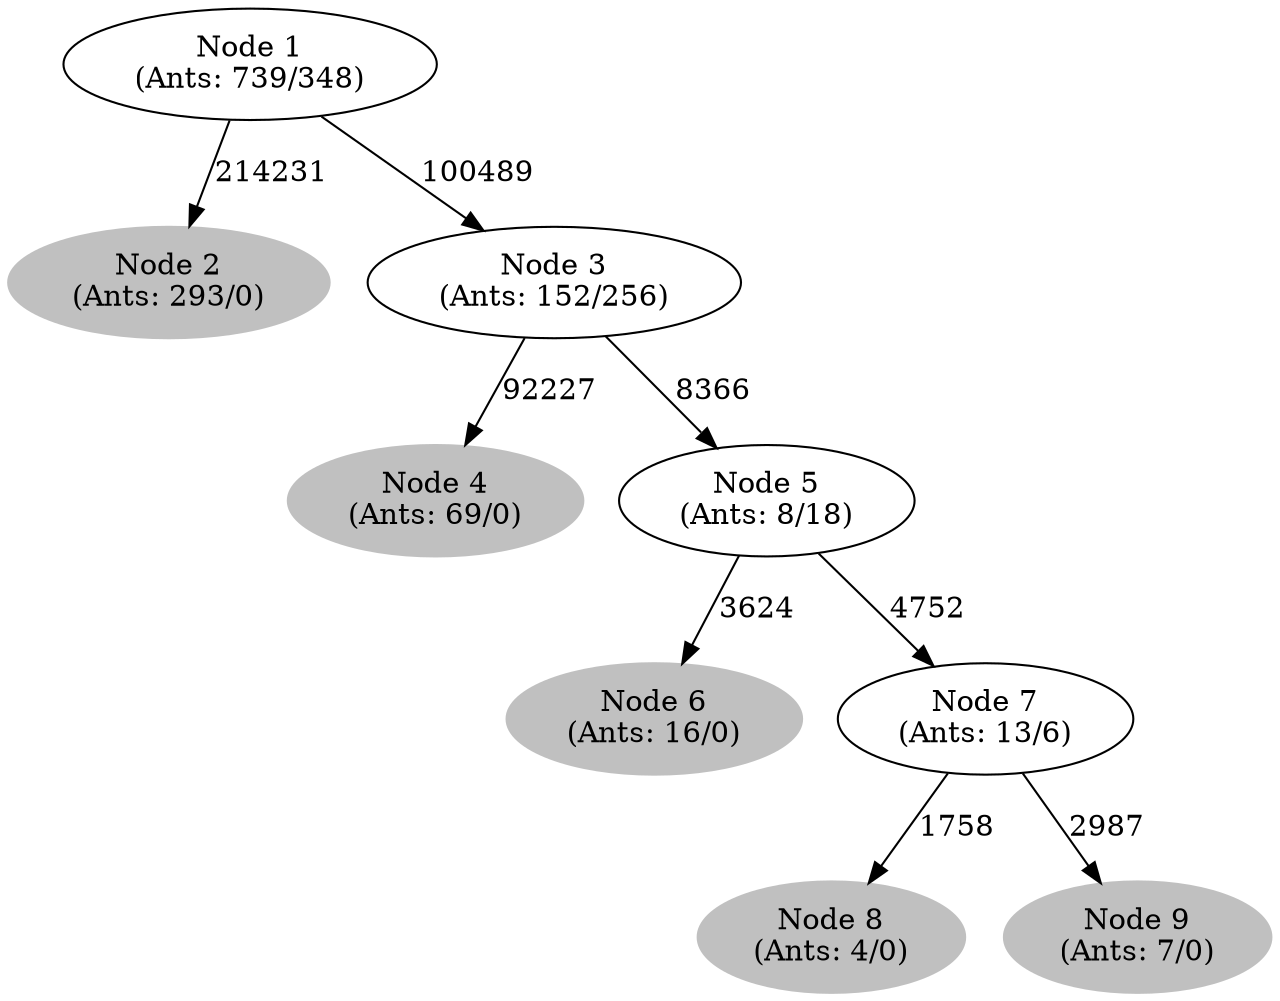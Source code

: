 digraph G {
	
	 "Node 2\n(Ants: 293/0)" [style=filled,color="gray"];
	"Node 1\n(Ants: 739/348)" -> "Node 2\n(Ants: 293/0)" [label=214231];
	 "Node 1\n(Ants: 739/348)" -> "Node 3\n(Ants: 152/256)" [label=100489];
	 "Node 4\n(Ants: 69/0)" [style=filled,color="gray"];
	"Node 3\n(Ants: 152/256)" -> "Node 4\n(Ants: 69/0)" [label=92227];
	 "Node 3\n(Ants: 152/256)" -> "Node 5\n(Ants: 8/18)" [label=8366];
	 "Node 6\n(Ants: 16/0)" [style=filled,color="gray"];
	"Node 5\n(Ants: 8/18)" -> "Node 6\n(Ants: 16/0)" [label=3624];
	 "Node 5\n(Ants: 8/18)" -> "Node 7\n(Ants: 13/6)" [label=4752];
	 "Node 8\n(Ants: 4/0)" [style=filled,color="gray"];
	"Node 7\n(Ants: 13/6)" -> "Node 8\n(Ants: 4/0)" [label=1758];
	 "Node 9\n(Ants: 7/0)" [style=filled,color="gray"];
	"Node 7\n(Ants: 13/6)" -> "Node 9\n(Ants: 7/0)" [label=2987];
	 
}
